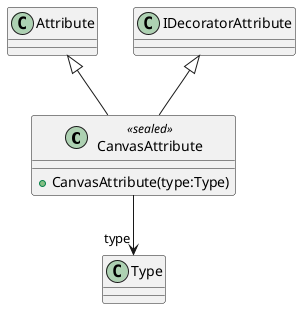 @startuml
class CanvasAttribute <<sealed>> {
    + CanvasAttribute(type:Type)
}
Attribute <|-- CanvasAttribute
IDecoratorAttribute <|-- CanvasAttribute
CanvasAttribute --> "type" Type
@enduml
